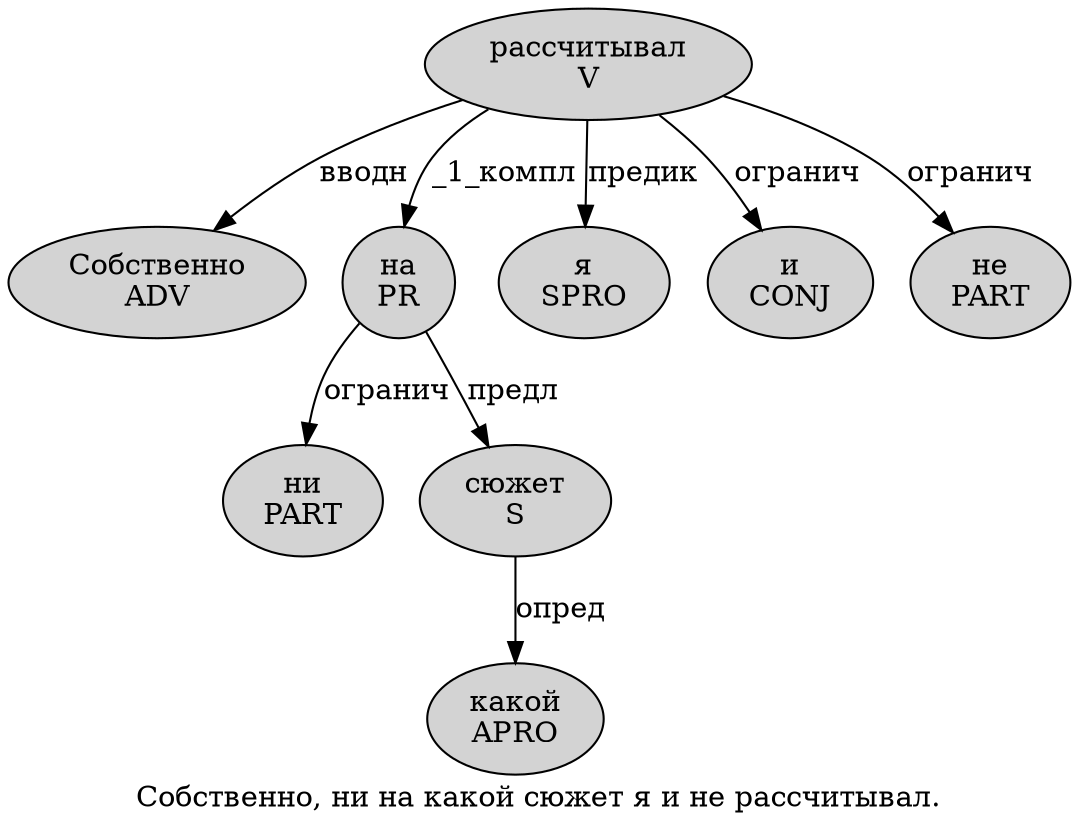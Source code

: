 digraph SENTENCE_4640 {
	graph [label="Собственно, ни на какой сюжет я и не рассчитывал."]
	node [style=filled]
		0 [label="Собственно
ADV" color="" fillcolor=lightgray penwidth=1 shape=ellipse]
		2 [label="ни
PART" color="" fillcolor=lightgray penwidth=1 shape=ellipse]
		3 [label="на
PR" color="" fillcolor=lightgray penwidth=1 shape=ellipse]
		4 [label="какой
APRO" color="" fillcolor=lightgray penwidth=1 shape=ellipse]
		5 [label="сюжет
S" color="" fillcolor=lightgray penwidth=1 shape=ellipse]
		6 [label="я
SPRO" color="" fillcolor=lightgray penwidth=1 shape=ellipse]
		7 [label="и
CONJ" color="" fillcolor=lightgray penwidth=1 shape=ellipse]
		8 [label="не
PART" color="" fillcolor=lightgray penwidth=1 shape=ellipse]
		9 [label="рассчитывал
V" color="" fillcolor=lightgray penwidth=1 shape=ellipse]
			5 -> 4 [label="опред"]
			3 -> 2 [label="огранич"]
			3 -> 5 [label="предл"]
			9 -> 0 [label="вводн"]
			9 -> 3 [label="_1_компл"]
			9 -> 6 [label="предик"]
			9 -> 7 [label="огранич"]
			9 -> 8 [label="огранич"]
}